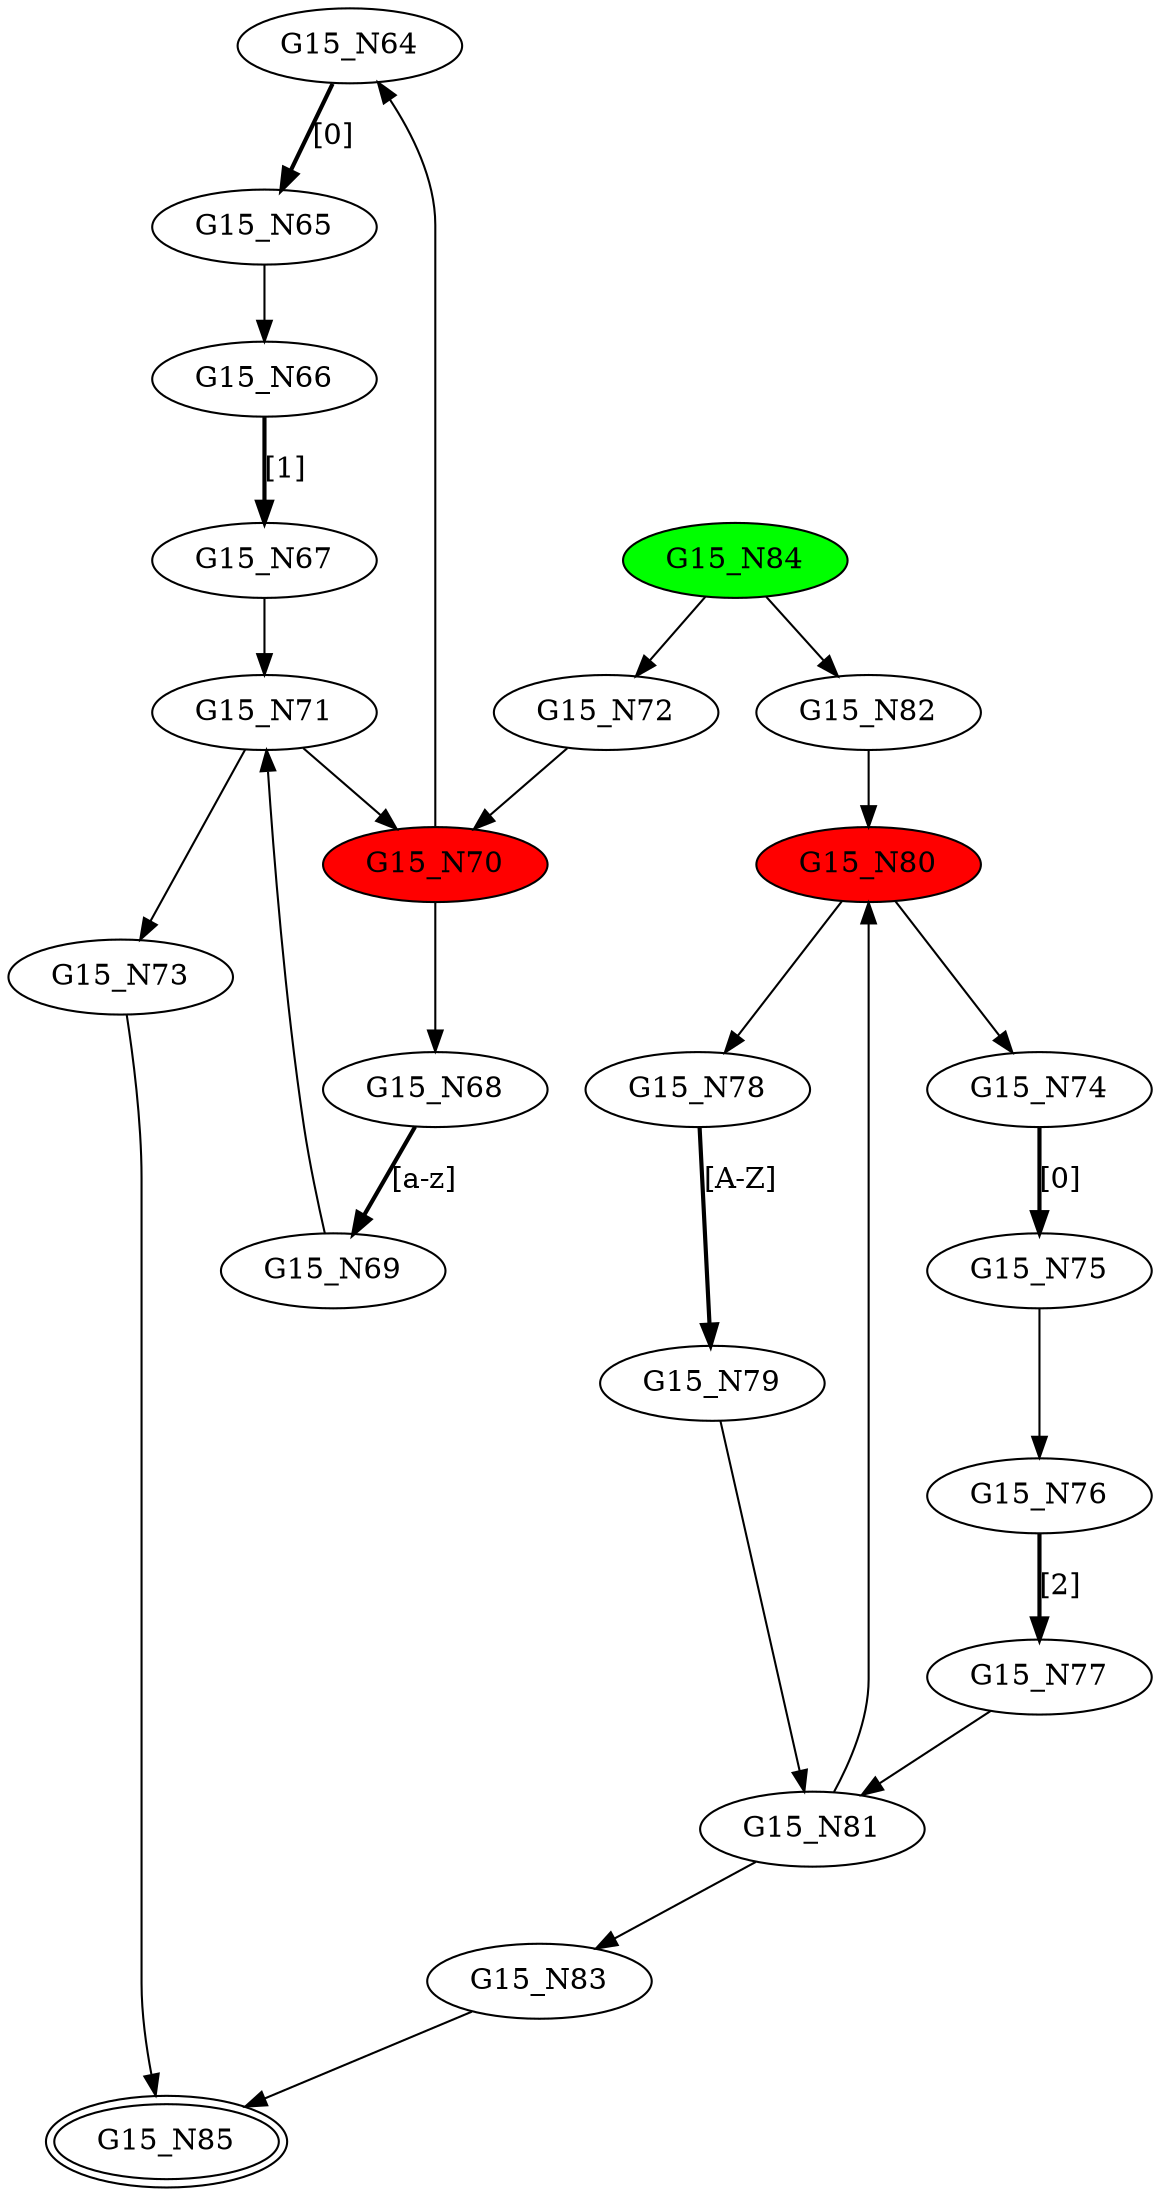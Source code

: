 digraph G15{
"G15_N64";
"G15_N65";
"G15_N66";
"G15_N67";
"G15_N68";
"G15_N69";
"G15_N70" [style=filled,fillcolor=red];
"G15_N71";
"G15_N72";
"G15_N73";
"G15_N74";
"G15_N75";
"G15_N76";
"G15_N77";
"G15_N78";
"G15_N79";
"G15_N80" [style=filled,fillcolor=red];
"G15_N81";
"G15_N82";
"G15_N83";
"G15_N84" [style=filled,fillcolor=green];
"G15_N85" [peripheries=2];
"G15_N64"->"G15_N65" [style = bold, label = "[0]"];
"G15_N66"->"G15_N67" [style = bold, label = "[1]"];
"G15_N65"->"G15_N66";
"G15_N68"->"G15_N69" [style = bold, label = "[a-z]"];
"G15_N70"->"G15_N64";
"G15_N70"->"G15_N68";
"G15_N69"->"G15_N71";
"G15_N67"->"G15_N71";
"G15_N72"->"G15_N70";
"G15_N71"->"G15_N73";
"G15_N71"->"G15_N70";
"G15_N74"->"G15_N75" [style = bold, label = "[0]"];
"G15_N76"->"G15_N77" [style = bold, label = "[2]"];
"G15_N75"->"G15_N76";
"G15_N78"->"G15_N79" [style = bold, label = "[A-Z]"];
"G15_N80"->"G15_N74";
"G15_N80"->"G15_N78";
"G15_N79"->"G15_N81";
"G15_N77"->"G15_N81";
"G15_N82"->"G15_N80";
"G15_N81"->"G15_N83";
"G15_N81"->"G15_N80";
"G15_N84"->"G15_N72";
"G15_N84"->"G15_N82";
"G15_N83"->"G15_N85";
"G15_N73"->"G15_N85";
}

